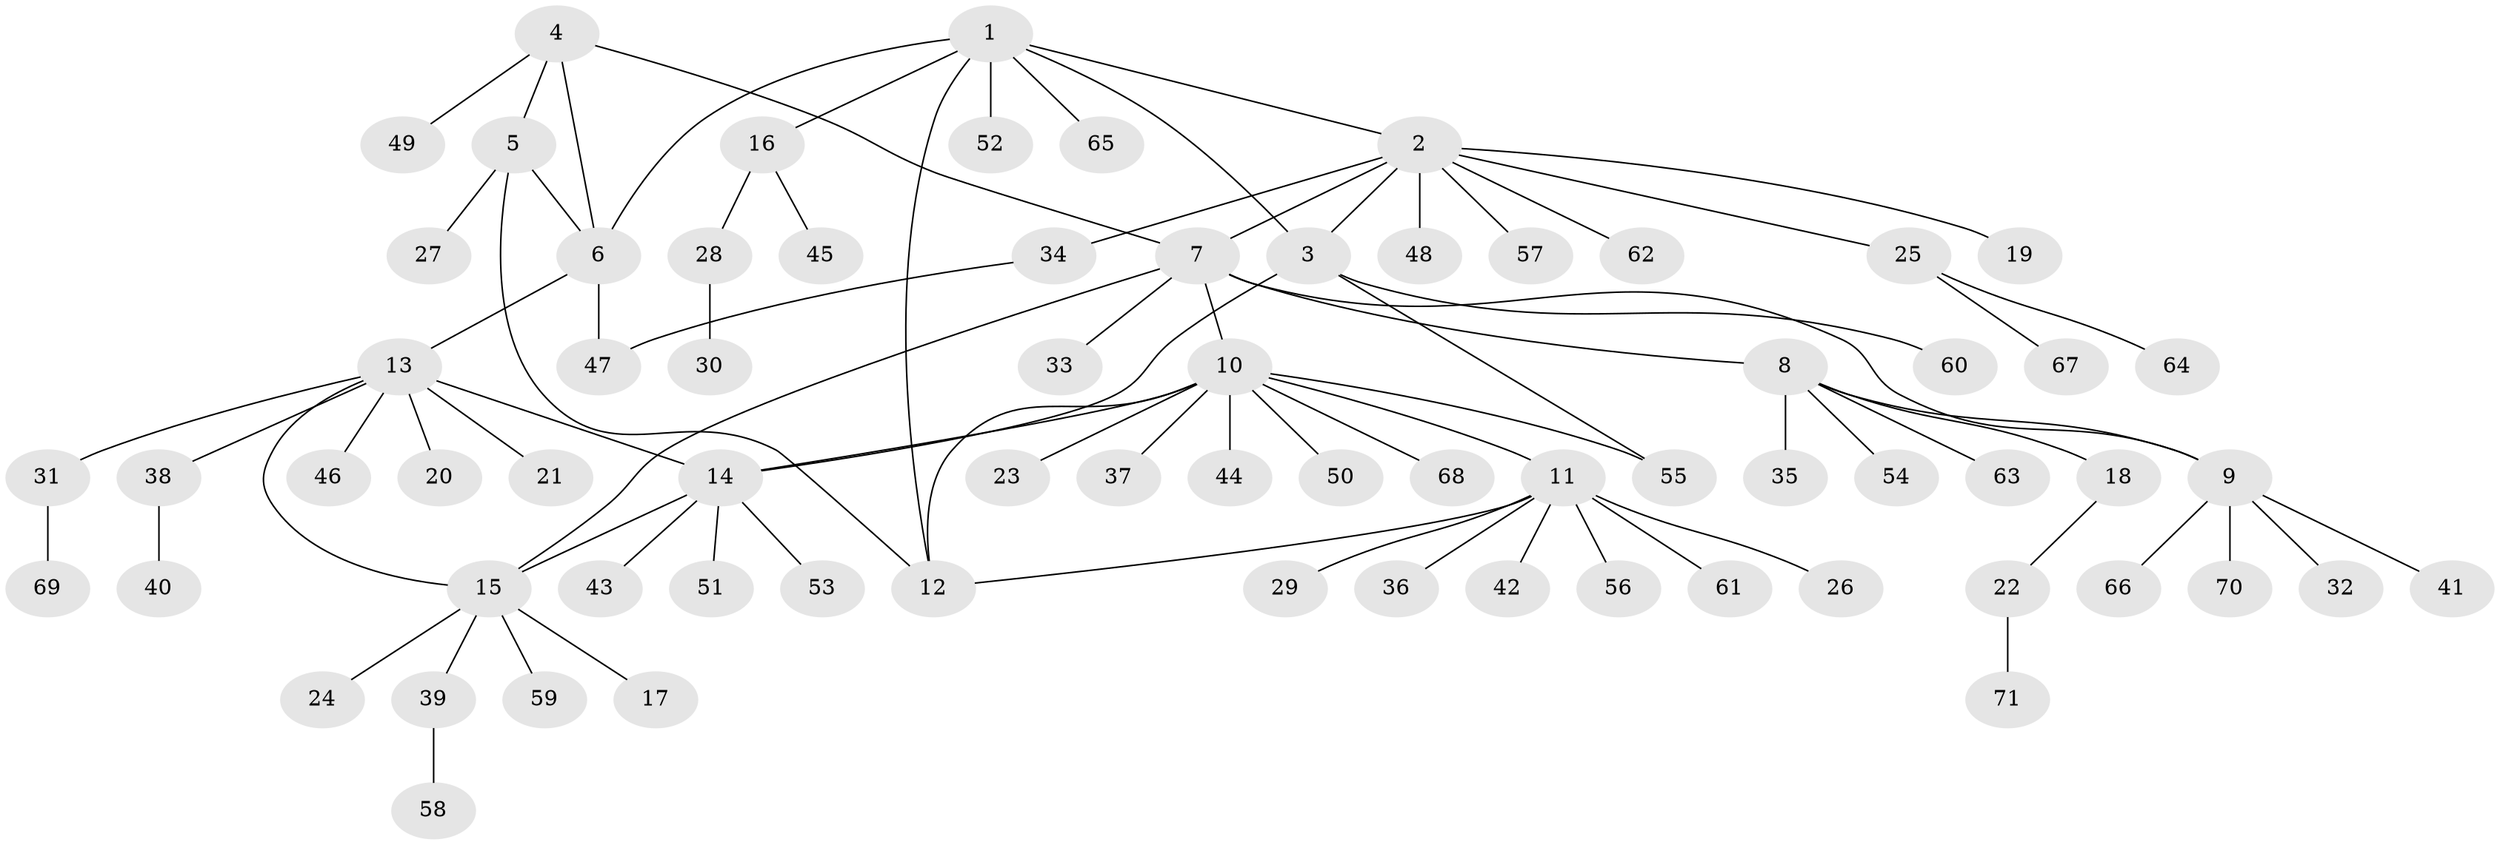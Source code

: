 // Generated by graph-tools (version 1.1) at 2025/55/03/09/25 04:55:14]
// undirected, 71 vertices, 83 edges
graph export_dot {
graph [start="1"]
  node [color=gray90,style=filled];
  1;
  2;
  3;
  4;
  5;
  6;
  7;
  8;
  9;
  10;
  11;
  12;
  13;
  14;
  15;
  16;
  17;
  18;
  19;
  20;
  21;
  22;
  23;
  24;
  25;
  26;
  27;
  28;
  29;
  30;
  31;
  32;
  33;
  34;
  35;
  36;
  37;
  38;
  39;
  40;
  41;
  42;
  43;
  44;
  45;
  46;
  47;
  48;
  49;
  50;
  51;
  52;
  53;
  54;
  55;
  56;
  57;
  58;
  59;
  60;
  61;
  62;
  63;
  64;
  65;
  66;
  67;
  68;
  69;
  70;
  71;
  1 -- 2;
  1 -- 3;
  1 -- 6;
  1 -- 12;
  1 -- 16;
  1 -- 52;
  1 -- 65;
  2 -- 3;
  2 -- 7;
  2 -- 19;
  2 -- 25;
  2 -- 34;
  2 -- 48;
  2 -- 57;
  2 -- 62;
  3 -- 14;
  3 -- 55;
  3 -- 60;
  4 -- 5;
  4 -- 6;
  4 -- 7;
  4 -- 49;
  5 -- 6;
  5 -- 12;
  5 -- 27;
  6 -- 13;
  6 -- 47;
  7 -- 8;
  7 -- 9;
  7 -- 10;
  7 -- 15;
  7 -- 33;
  8 -- 9;
  8 -- 18;
  8 -- 35;
  8 -- 54;
  8 -- 63;
  9 -- 32;
  9 -- 41;
  9 -- 66;
  9 -- 70;
  10 -- 11;
  10 -- 12;
  10 -- 14;
  10 -- 23;
  10 -- 37;
  10 -- 44;
  10 -- 50;
  10 -- 55;
  10 -- 68;
  11 -- 12;
  11 -- 26;
  11 -- 29;
  11 -- 36;
  11 -- 42;
  11 -- 56;
  11 -- 61;
  13 -- 14;
  13 -- 15;
  13 -- 20;
  13 -- 21;
  13 -- 31;
  13 -- 38;
  13 -- 46;
  14 -- 15;
  14 -- 43;
  14 -- 51;
  14 -- 53;
  15 -- 17;
  15 -- 24;
  15 -- 39;
  15 -- 59;
  16 -- 28;
  16 -- 45;
  18 -- 22;
  22 -- 71;
  25 -- 64;
  25 -- 67;
  28 -- 30;
  31 -- 69;
  34 -- 47;
  38 -- 40;
  39 -- 58;
}
